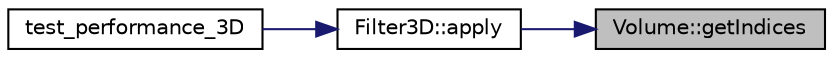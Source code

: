 digraph "Volume::getIndices"
{
 // LATEX_PDF_SIZE
  edge [fontname="Helvetica",fontsize="10",labelfontname="Helvetica",labelfontsize="10"];
  node [fontname="Helvetica",fontsize="10",shape=record];
  rankdir="RL";
  Node1 [label="Volume::getIndices",height=0.2,width=0.4,color="black", fillcolor="grey75", style="filled", fontcolor="black",tooltip=" "];
  Node1 -> Node2 [dir="back",color="midnightblue",fontsize="10",style="solid",fontname="Helvetica"];
  Node2 [label="Filter3D::apply",height=0.2,width=0.4,color="black", fillcolor="white", style="filled",URL="$classFilter3D.html#afdffad6d18b2c74fde9e5d68bbec00ce",tooltip=" "];
  Node2 -> Node3 [dir="back",color="midnightblue",fontsize="10",style="solid",fontname="Helvetica"];
  Node3 [label="test_performance_3D",height=0.2,width=0.4,color="black", fillcolor="white", style="filled",URL="$checkOutput_8cpp.html#a780d3a6cf535a02b73cfd092b24fd162",tooltip=" "];
}
